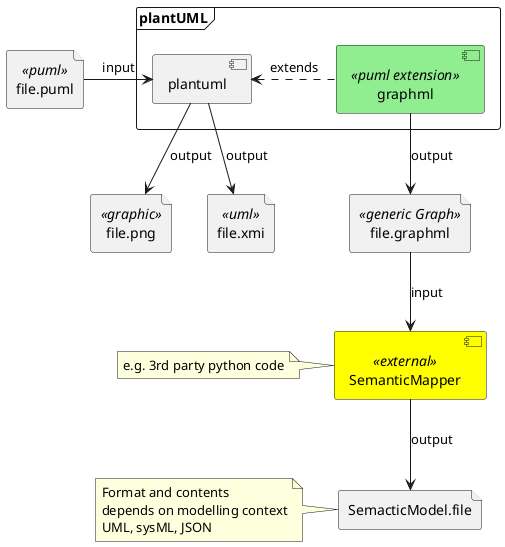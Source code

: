@startuml
file file.puml  <<puml>> as puml
file file.png <<graphic>> as png
file file.xmi <<uml>> as xmi
frame plantUML {
   component plantuml
   component [graphml] <<puml extension>> #LightGreen
}
file file.graphml  <<generic Graph>> as gml
component [SemanticMapper] <<external>> #Yellow
file SemacticModel.file as sm

puml -r-> plantuml: input
plantuml --> png: output
plantuml --> xmi: output
graphml .l.> plantuml: extends
graphml --> gml: output
gml --> SemanticMapper: input
note left of SemanticMapper: e.g. 3rd party python code
SemanticMapper --> sm: output
note left of sm: Format and contents \ndepends on modelling context\nUML, sysML, JSON
@enduml